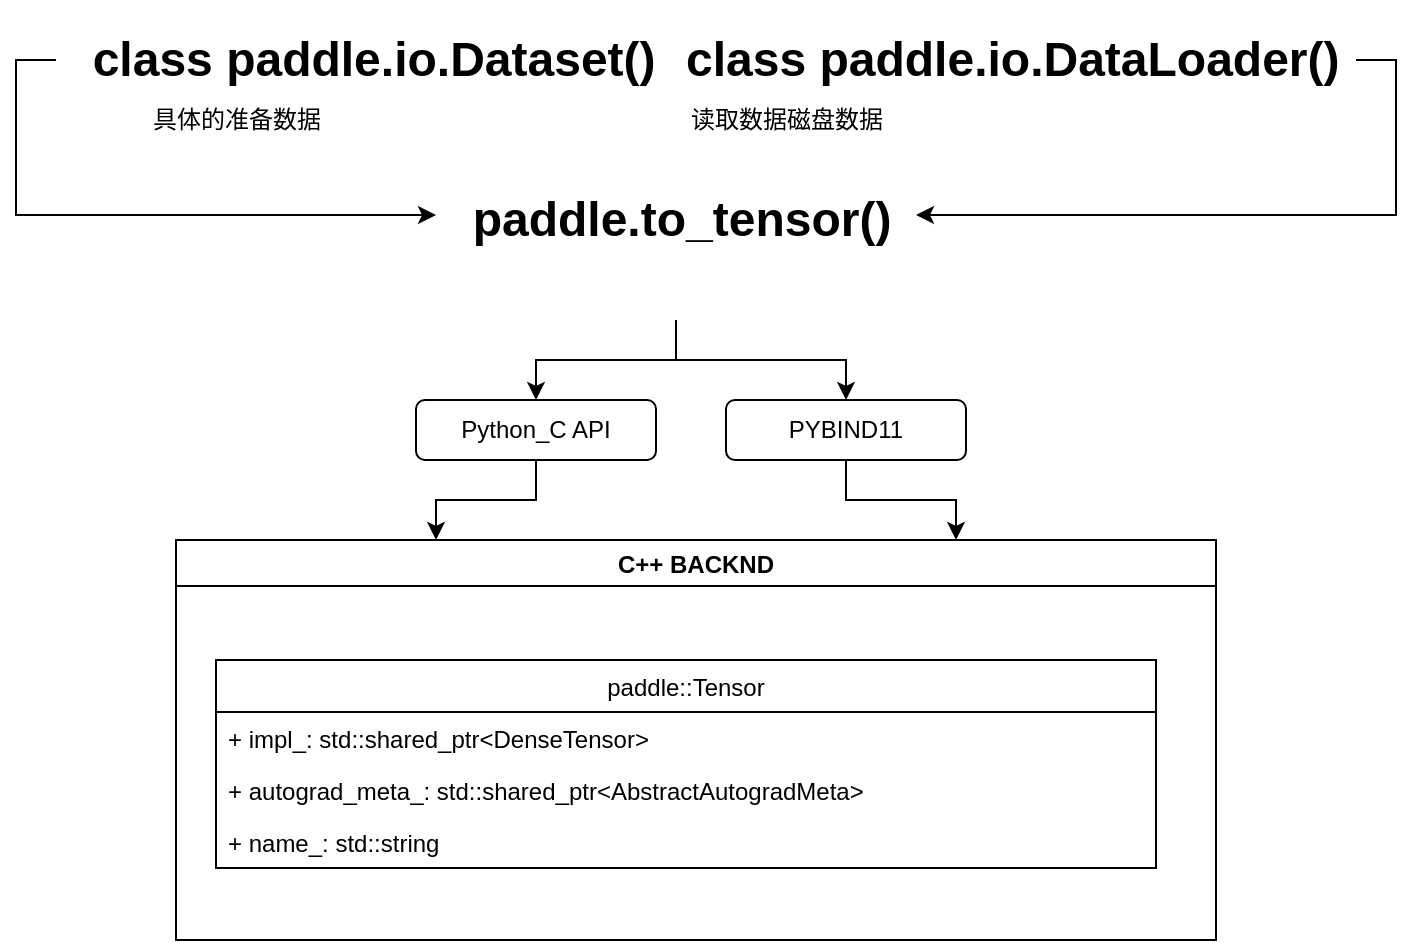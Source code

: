 <mxfile version="18.0.3" type="github">
  <diagram id="IObFyk8-7E5EnmeuEF2M" name="Page-1">
    <mxGraphModel dx="2066" dy="769" grid="1" gridSize="10" guides="1" tooltips="1" connect="1" arrows="1" fold="1" page="1" pageScale="1" pageWidth="850" pageHeight="1100" math="0" shadow="0">
      <root>
        <mxCell id="0" />
        <mxCell id="1" parent="0" />
        <mxCell id="GkknIxkGLSd5BFEGx2ba-19" style="edgeStyle=orthogonalEdgeStyle;rounded=0;orthogonalLoop=1;jettySize=auto;html=1;exitX=1;exitY=0.5;exitDx=0;exitDy=0;entryX=1;entryY=0.25;entryDx=0;entryDy=0;" edge="1" parent="1" source="GkknIxkGLSd5BFEGx2ba-2" target="GkknIxkGLSd5BFEGx2ba-7">
          <mxGeometry relative="1" as="geometry" />
        </mxCell>
        <mxCell id="GkknIxkGLSd5BFEGx2ba-2" value="&lt;h1&gt;class paddle.io.DataLoader()&lt;/h1&gt;&lt;p&gt;&lt;br&gt;&lt;/p&gt;" style="text;html=1;strokeColor=none;fillColor=none;spacing=5;spacingTop=-20;whiteSpace=wrap;overflow=hidden;rounded=0;" vertex="1" parent="1">
          <mxGeometry x="360" y="110" width="340" height="40" as="geometry" />
        </mxCell>
        <mxCell id="GkknIxkGLSd5BFEGx2ba-28" style="edgeStyle=orthogonalEdgeStyle;rounded=0;orthogonalLoop=1;jettySize=auto;html=1;exitX=0;exitY=0.5;exitDx=0;exitDy=0;entryX=0;entryY=0.25;entryDx=0;entryDy=0;" edge="1" parent="1" source="GkknIxkGLSd5BFEGx2ba-3" target="GkknIxkGLSd5BFEGx2ba-7">
          <mxGeometry relative="1" as="geometry" />
        </mxCell>
        <mxCell id="GkknIxkGLSd5BFEGx2ba-3" value="&lt;h1&gt;&amp;nbsp; class paddle.io.Dataset()&lt;/h1&gt;" style="text;html=1;strokeColor=none;fillColor=none;spacing=5;spacingTop=-20;whiteSpace=wrap;overflow=hidden;rounded=0;" vertex="1" parent="1">
          <mxGeometry x="50" y="110" width="320" height="40" as="geometry" />
        </mxCell>
        <mxCell id="GkknIxkGLSd5BFEGx2ba-5" value="具体的准备数据" style="text;html=1;align=center;verticalAlign=middle;resizable=0;points=[];autosize=1;strokeColor=none;fillColor=none;" vertex="1" parent="1">
          <mxGeometry x="90" y="150" width="100" height="20" as="geometry" />
        </mxCell>
        <mxCell id="GkknIxkGLSd5BFEGx2ba-6" value="读取数据磁盘数据" style="text;html=1;align=center;verticalAlign=middle;resizable=0;points=[];autosize=1;strokeColor=none;fillColor=none;" vertex="1" parent="1">
          <mxGeometry x="360" y="150" width="110" height="20" as="geometry" />
        </mxCell>
        <mxCell id="GkknIxkGLSd5BFEGx2ba-42" value="" style="group" vertex="1" connectable="0" parent="1">
          <mxGeometry x="110" y="190" width="520" height="380" as="geometry" />
        </mxCell>
        <mxCell id="GkknIxkGLSd5BFEGx2ba-7" value="&lt;h1&gt;&amp;nbsp; paddle.to_tensor()&lt;/h1&gt;" style="text;html=1;strokeColor=none;fillColor=none;spacing=5;spacingTop=-20;whiteSpace=wrap;overflow=hidden;rounded=0;" vertex="1" parent="GkknIxkGLSd5BFEGx2ba-42">
          <mxGeometry x="130" width="240" height="70" as="geometry" />
        </mxCell>
        <mxCell id="GkknIxkGLSd5BFEGx2ba-29" value="Python_C API" style="rounded=1;whiteSpace=wrap;html=1;" vertex="1" parent="GkknIxkGLSd5BFEGx2ba-42">
          <mxGeometry x="120" y="110" width="120" height="30" as="geometry" />
        </mxCell>
        <mxCell id="GkknIxkGLSd5BFEGx2ba-36" style="edgeStyle=orthogonalEdgeStyle;rounded=0;orthogonalLoop=1;jettySize=auto;html=1;exitX=0.5;exitY=1;exitDx=0;exitDy=0;entryX=0.5;entryY=0;entryDx=0;entryDy=0;" edge="1" parent="GkknIxkGLSd5BFEGx2ba-42" source="GkknIxkGLSd5BFEGx2ba-7" target="GkknIxkGLSd5BFEGx2ba-29">
          <mxGeometry relative="1" as="geometry" />
        </mxCell>
        <mxCell id="GkknIxkGLSd5BFEGx2ba-30" value="C++ BACKND" style="swimlane;" vertex="1" parent="GkknIxkGLSd5BFEGx2ba-42">
          <mxGeometry y="180" width="520" height="200" as="geometry" />
        </mxCell>
        <mxCell id="GkknIxkGLSd5BFEGx2ba-31" value="paddle::Tensor" style="swimlane;fontStyle=0;childLayout=stackLayout;horizontal=1;startSize=26;fillColor=none;horizontalStack=0;resizeParent=1;resizeParentMax=0;resizeLast=0;collapsible=1;marginBottom=0;" vertex="1" parent="GkknIxkGLSd5BFEGx2ba-30">
          <mxGeometry x="20" y="60" width="470" height="104" as="geometry" />
        </mxCell>
        <mxCell id="GkknIxkGLSd5BFEGx2ba-32" value="+ impl_: std::shared_ptr&lt;DenseTensor&gt;" style="text;strokeColor=none;fillColor=none;align=left;verticalAlign=top;spacingLeft=4;spacingRight=4;overflow=hidden;rotatable=0;points=[[0,0.5],[1,0.5]];portConstraint=eastwest;" vertex="1" parent="GkknIxkGLSd5BFEGx2ba-31">
          <mxGeometry y="26" width="470" height="26" as="geometry" />
        </mxCell>
        <mxCell id="GkknIxkGLSd5BFEGx2ba-33" value="+ autograd_meta_: std::shared_ptr&lt;AbstractAutogradMeta&gt;" style="text;strokeColor=none;fillColor=none;align=left;verticalAlign=top;spacingLeft=4;spacingRight=4;overflow=hidden;rotatable=0;points=[[0,0.5],[1,0.5]];portConstraint=eastwest;" vertex="1" parent="GkknIxkGLSd5BFEGx2ba-31">
          <mxGeometry y="52" width="470" height="26" as="geometry" />
        </mxCell>
        <mxCell id="GkknIxkGLSd5BFEGx2ba-34" value="+ name_: std::string" style="text;strokeColor=none;fillColor=none;align=left;verticalAlign=top;spacingLeft=4;spacingRight=4;overflow=hidden;rotatable=0;points=[[0,0.5],[1,0.5]];portConstraint=eastwest;" vertex="1" parent="GkknIxkGLSd5BFEGx2ba-31">
          <mxGeometry y="78" width="470" height="26" as="geometry" />
        </mxCell>
        <mxCell id="GkknIxkGLSd5BFEGx2ba-38" style="edgeStyle=orthogonalEdgeStyle;rounded=0;orthogonalLoop=1;jettySize=auto;html=1;exitX=0.5;exitY=1;exitDx=0;exitDy=0;entryX=0.25;entryY=0;entryDx=0;entryDy=0;" edge="1" parent="GkknIxkGLSd5BFEGx2ba-42" source="GkknIxkGLSd5BFEGx2ba-29" target="GkknIxkGLSd5BFEGx2ba-30">
          <mxGeometry relative="1" as="geometry" />
        </mxCell>
        <mxCell id="GkknIxkGLSd5BFEGx2ba-39" style="edgeStyle=orthogonalEdgeStyle;rounded=0;orthogonalLoop=1;jettySize=auto;html=1;exitX=0.5;exitY=1;exitDx=0;exitDy=0;entryX=0.75;entryY=0;entryDx=0;entryDy=0;" edge="1" parent="GkknIxkGLSd5BFEGx2ba-42" source="GkknIxkGLSd5BFEGx2ba-35" target="GkknIxkGLSd5BFEGx2ba-30">
          <mxGeometry relative="1" as="geometry" />
        </mxCell>
        <mxCell id="GkknIxkGLSd5BFEGx2ba-35" value="PYBIND11" style="rounded=1;whiteSpace=wrap;html=1;" vertex="1" parent="GkknIxkGLSd5BFEGx2ba-42">
          <mxGeometry x="275" y="110" width="120" height="30" as="geometry" />
        </mxCell>
        <mxCell id="GkknIxkGLSd5BFEGx2ba-37" style="edgeStyle=orthogonalEdgeStyle;rounded=0;orthogonalLoop=1;jettySize=auto;html=1;exitX=0.5;exitY=1;exitDx=0;exitDy=0;entryX=0.5;entryY=0;entryDx=0;entryDy=0;" edge="1" parent="GkknIxkGLSd5BFEGx2ba-42" source="GkknIxkGLSd5BFEGx2ba-7" target="GkknIxkGLSd5BFEGx2ba-35">
          <mxGeometry relative="1" as="geometry" />
        </mxCell>
      </root>
    </mxGraphModel>
  </diagram>
</mxfile>
